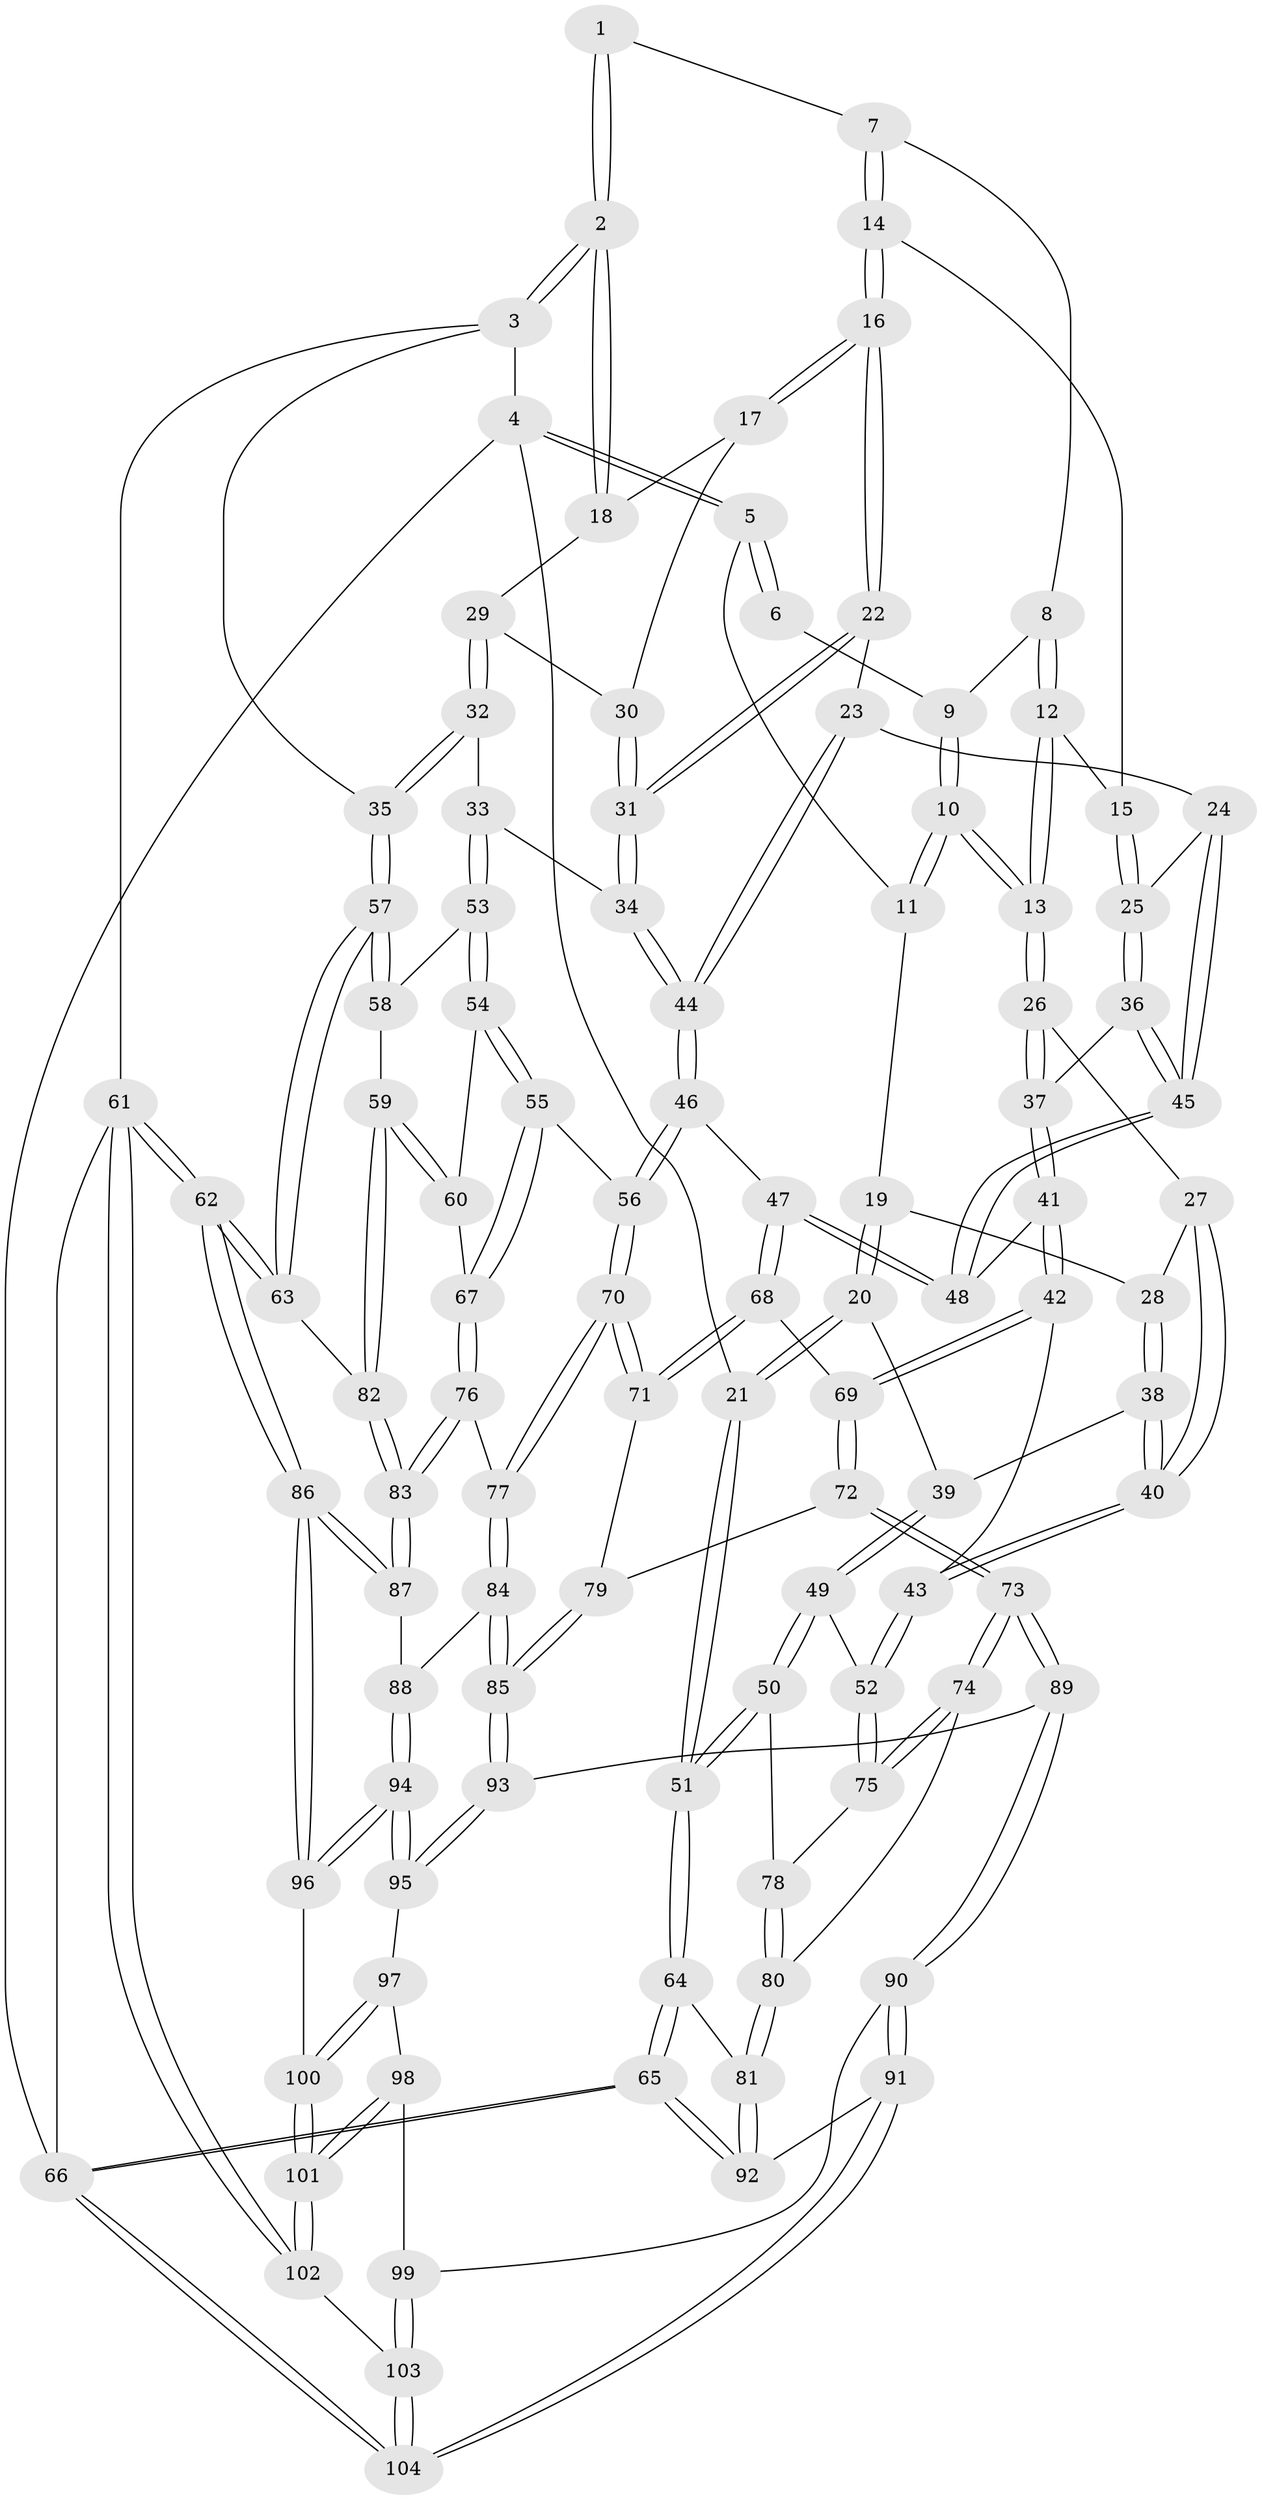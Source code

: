 // Generated by graph-tools (version 1.1) at 2025/27/03/15/25 16:27:57]
// undirected, 104 vertices, 257 edges
graph export_dot {
graph [start="1"]
  node [color=gray90,style=filled];
  1 [pos="+0.5447079858967332+0"];
  2 [pos="+1+0"];
  3 [pos="+1+0"];
  4 [pos="+0+0"];
  5 [pos="+0.13103575171229292+0"];
  6 [pos="+0.25252990099136213+0"];
  7 [pos="+0.5491076379672137+0"];
  8 [pos="+0.415060100613957+0.047057218690424014"];
  9 [pos="+0.35631004222982343+0.04639134224580974"];
  10 [pos="+0.3574200926506163+0.13147456917491446"];
  11 [pos="+0.25603542252480893+0.05354216789777941"];
  12 [pos="+0.38138087996612363+0.14496978648653494"];
  13 [pos="+0.37012098300932217+0.15483833974343672"];
  14 [pos="+0.566906762604817+0"];
  15 [pos="+0.5207509784995408+0.07251175479555858"];
  16 [pos="+0.6517562795075882+0.10165610607249895"];
  17 [pos="+0.6518373926871336+0.10166009023266738"];
  18 [pos="+0.8238351023094513+0.026698326323186534"];
  19 [pos="+0.22985922963271224+0.14502380156561112"];
  20 [pos="+0.07308383198593152+0.1805836798512693"];
  21 [pos="+0+0"];
  22 [pos="+0.6422533844740936+0.14605219760139537"];
  23 [pos="+0.5731360776811205+0.21892192497561994"];
  24 [pos="+0.5323614923493384+0.2224453095989459"];
  25 [pos="+0.5124507862412874+0.2152299632182448"];
  26 [pos="+0.36670364140024636+0.17616806861091333"];
  27 [pos="+0.35547704573582745+0.18045526861795988"];
  28 [pos="+0.29894699652209067+0.1869296279889293"];
  29 [pos="+0.7911341217476856+0.1493226579514887"];
  30 [pos="+0.7378785241910817+0.14770008530145767"];
  31 [pos="+0.7190751273125869+0.28576519632919717"];
  32 [pos="+0.8401696613067513+0.22085082988599702"];
  33 [pos="+0.8195822304872094+0.28385296946060273"];
  34 [pos="+0.7196496162614991+0.28764973339884414"];
  35 [pos="+1+0"];
  36 [pos="+0.44254438089421294+0.23514198147954316"];
  37 [pos="+0.42814259385123904+0.23766774798806137"];
  38 [pos="+0.20315687607571128+0.29284664903985713"];
  39 [pos="+0.1674714271161687+0.28515501419732403"];
  40 [pos="+0.27832477841881925+0.3551627164980948"];
  41 [pos="+0.4043956046172174+0.3733528243982394"];
  42 [pos="+0.3257223341253771+0.41845510881091186"];
  43 [pos="+0.3234123290156852+0.41843473337627074"];
  44 [pos="+0.6700932856283576+0.32647101809854767"];
  45 [pos="+0.5518858926537411+0.35063588753072455"];
  46 [pos="+0.6242837764151621+0.4151113766645102"];
  47 [pos="+0.5760746574346997+0.42075333295603423"];
  48 [pos="+0.5718185550794055+0.41807155692305437"];
  49 [pos="+0.13768681460996052+0.3489477884262332"];
  50 [pos="+0.05795980408900809+0.4690614656112861"];
  51 [pos="+0+0.5119413141827067"];
  52 [pos="+0.2574591178628486+0.4765007330005305"];
  53 [pos="+0.8249265010186523+0.2906555783281944"];
  54 [pos="+0.8046803364255637+0.43448453954220256"];
  55 [pos="+0.7003226107980568+0.46577869723870724"];
  56 [pos="+0.6612910731766785+0.44829749681222386"];
  57 [pos="+1+0.3405096675777713"];
  58 [pos="+0.8590720057609411+0.30593357062821197"];
  59 [pos="+0.9327990156296552+0.5015075338273448"];
  60 [pos="+0.8681200075821207+0.47305582336240765"];
  61 [pos="+1+1"];
  62 [pos="+1+1"];
  63 [pos="+1+0.4524792944578926"];
  64 [pos="+0+0.5264187398467165"];
  65 [pos="+0+1"];
  66 [pos="+0+1"];
  67 [pos="+0.7431961507847892+0.5475991153318719"];
  68 [pos="+0.5356948732720855+0.5015466077238687"];
  69 [pos="+0.40199136401534796+0.5283156206562962"];
  70 [pos="+0.625477408244424+0.6449374119554382"];
  71 [pos="+0.5378813618500751+0.6239268653266202"];
  72 [pos="+0.40385218426587016+0.6754674983700221"];
  73 [pos="+0.3784144731786482+0.702338335883709"];
  74 [pos="+0.2825278175984201+0.6334220886233395"];
  75 [pos="+0.24149313947656395+0.4930793091213723"];
  76 [pos="+0.7532348705916632+0.5765115141502951"];
  77 [pos="+0.6442244294234033+0.6587449777528592"];
  78 [pos="+0.17745901851638565+0.5004752022902841"];
  79 [pos="+0.5063030461126166+0.6430843307087759"];
  80 [pos="+0.14550260952945396+0.6729402374223841"];
  81 [pos="+0.11704209714132785+0.696773569335645"];
  82 [pos="+0.9522420320482613+0.5159620084696223"];
  83 [pos="+0.8659800044306343+0.6326287995735457"];
  84 [pos="+0.667744872568084+0.7230312919447454"];
  85 [pos="+0.573089423141439+0.7854620761256803"];
  86 [pos="+1+1"];
  87 [pos="+0.8656482060918956+0.6562888486020564"];
  88 [pos="+0.6970299615847537+0.7421751487871296"];
  89 [pos="+0.37465727908291385+0.7429543823420861"];
  90 [pos="+0.29126029305355017+0.8859415752442523"];
  91 [pos="+0.27867947491277034+0.8952669177824365"];
  92 [pos="+0.1505464200207216+0.8434955760878242"];
  93 [pos="+0.5501846227718806+0.8153441868203904"];
  94 [pos="+0.7458703342041696+0.873603007574829"];
  95 [pos="+0.5544998907972774+0.8347363730536588"];
  96 [pos="+0.7464633565745525+0.8744579955720128"];
  97 [pos="+0.5526771858770473+0.8447950356730631"];
  98 [pos="+0.5151592073654943+0.920256185739732"];
  99 [pos="+0.44931121738179886+0.9234844549354426"];
  100 [pos="+0.6509583676469196+0.9379182044581552"];
  101 [pos="+0.5883096761236614+1"];
  102 [pos="+0.5899526585080145+1"];
  103 [pos="+0.5039658841197833+1"];
  104 [pos="+0.27461025110787946+1"];
  1 -- 2;
  1 -- 2;
  1 -- 7;
  2 -- 3;
  2 -- 3;
  2 -- 18;
  2 -- 18;
  3 -- 4;
  3 -- 35;
  3 -- 61;
  4 -- 5;
  4 -- 5;
  4 -- 21;
  4 -- 66;
  5 -- 6;
  5 -- 6;
  5 -- 11;
  6 -- 9;
  7 -- 8;
  7 -- 14;
  7 -- 14;
  8 -- 9;
  8 -- 12;
  8 -- 12;
  9 -- 10;
  9 -- 10;
  10 -- 11;
  10 -- 11;
  10 -- 13;
  10 -- 13;
  11 -- 19;
  12 -- 13;
  12 -- 13;
  12 -- 15;
  13 -- 26;
  13 -- 26;
  14 -- 15;
  14 -- 16;
  14 -- 16;
  15 -- 25;
  15 -- 25;
  16 -- 17;
  16 -- 17;
  16 -- 22;
  16 -- 22;
  17 -- 18;
  17 -- 30;
  18 -- 29;
  19 -- 20;
  19 -- 20;
  19 -- 28;
  20 -- 21;
  20 -- 21;
  20 -- 39;
  21 -- 51;
  21 -- 51;
  22 -- 23;
  22 -- 31;
  22 -- 31;
  23 -- 24;
  23 -- 44;
  23 -- 44;
  24 -- 25;
  24 -- 45;
  24 -- 45;
  25 -- 36;
  25 -- 36;
  26 -- 27;
  26 -- 37;
  26 -- 37;
  27 -- 28;
  27 -- 40;
  27 -- 40;
  28 -- 38;
  28 -- 38;
  29 -- 30;
  29 -- 32;
  29 -- 32;
  30 -- 31;
  30 -- 31;
  31 -- 34;
  31 -- 34;
  32 -- 33;
  32 -- 35;
  32 -- 35;
  33 -- 34;
  33 -- 53;
  33 -- 53;
  34 -- 44;
  34 -- 44;
  35 -- 57;
  35 -- 57;
  36 -- 37;
  36 -- 45;
  36 -- 45;
  37 -- 41;
  37 -- 41;
  38 -- 39;
  38 -- 40;
  38 -- 40;
  39 -- 49;
  39 -- 49;
  40 -- 43;
  40 -- 43;
  41 -- 42;
  41 -- 42;
  41 -- 48;
  42 -- 43;
  42 -- 69;
  42 -- 69;
  43 -- 52;
  43 -- 52;
  44 -- 46;
  44 -- 46;
  45 -- 48;
  45 -- 48;
  46 -- 47;
  46 -- 56;
  46 -- 56;
  47 -- 48;
  47 -- 48;
  47 -- 68;
  47 -- 68;
  49 -- 50;
  49 -- 50;
  49 -- 52;
  50 -- 51;
  50 -- 51;
  50 -- 78;
  51 -- 64;
  51 -- 64;
  52 -- 75;
  52 -- 75;
  53 -- 54;
  53 -- 54;
  53 -- 58;
  54 -- 55;
  54 -- 55;
  54 -- 60;
  55 -- 56;
  55 -- 67;
  55 -- 67;
  56 -- 70;
  56 -- 70;
  57 -- 58;
  57 -- 58;
  57 -- 63;
  57 -- 63;
  58 -- 59;
  59 -- 60;
  59 -- 60;
  59 -- 82;
  59 -- 82;
  60 -- 67;
  61 -- 62;
  61 -- 62;
  61 -- 102;
  61 -- 102;
  61 -- 66;
  62 -- 63;
  62 -- 63;
  62 -- 86;
  62 -- 86;
  63 -- 82;
  64 -- 65;
  64 -- 65;
  64 -- 81;
  65 -- 66;
  65 -- 66;
  65 -- 92;
  65 -- 92;
  66 -- 104;
  66 -- 104;
  67 -- 76;
  67 -- 76;
  68 -- 69;
  68 -- 71;
  68 -- 71;
  69 -- 72;
  69 -- 72;
  70 -- 71;
  70 -- 71;
  70 -- 77;
  70 -- 77;
  71 -- 79;
  72 -- 73;
  72 -- 73;
  72 -- 79;
  73 -- 74;
  73 -- 74;
  73 -- 89;
  73 -- 89;
  74 -- 75;
  74 -- 75;
  74 -- 80;
  75 -- 78;
  76 -- 77;
  76 -- 83;
  76 -- 83;
  77 -- 84;
  77 -- 84;
  78 -- 80;
  78 -- 80;
  79 -- 85;
  79 -- 85;
  80 -- 81;
  80 -- 81;
  81 -- 92;
  81 -- 92;
  82 -- 83;
  82 -- 83;
  83 -- 87;
  83 -- 87;
  84 -- 85;
  84 -- 85;
  84 -- 88;
  85 -- 93;
  85 -- 93;
  86 -- 87;
  86 -- 87;
  86 -- 96;
  86 -- 96;
  87 -- 88;
  88 -- 94;
  88 -- 94;
  89 -- 90;
  89 -- 90;
  89 -- 93;
  90 -- 91;
  90 -- 91;
  90 -- 99;
  91 -- 92;
  91 -- 104;
  91 -- 104;
  93 -- 95;
  93 -- 95;
  94 -- 95;
  94 -- 95;
  94 -- 96;
  94 -- 96;
  95 -- 97;
  96 -- 100;
  97 -- 98;
  97 -- 100;
  97 -- 100;
  98 -- 99;
  98 -- 101;
  98 -- 101;
  99 -- 103;
  99 -- 103;
  100 -- 101;
  100 -- 101;
  101 -- 102;
  101 -- 102;
  102 -- 103;
  103 -- 104;
  103 -- 104;
}
